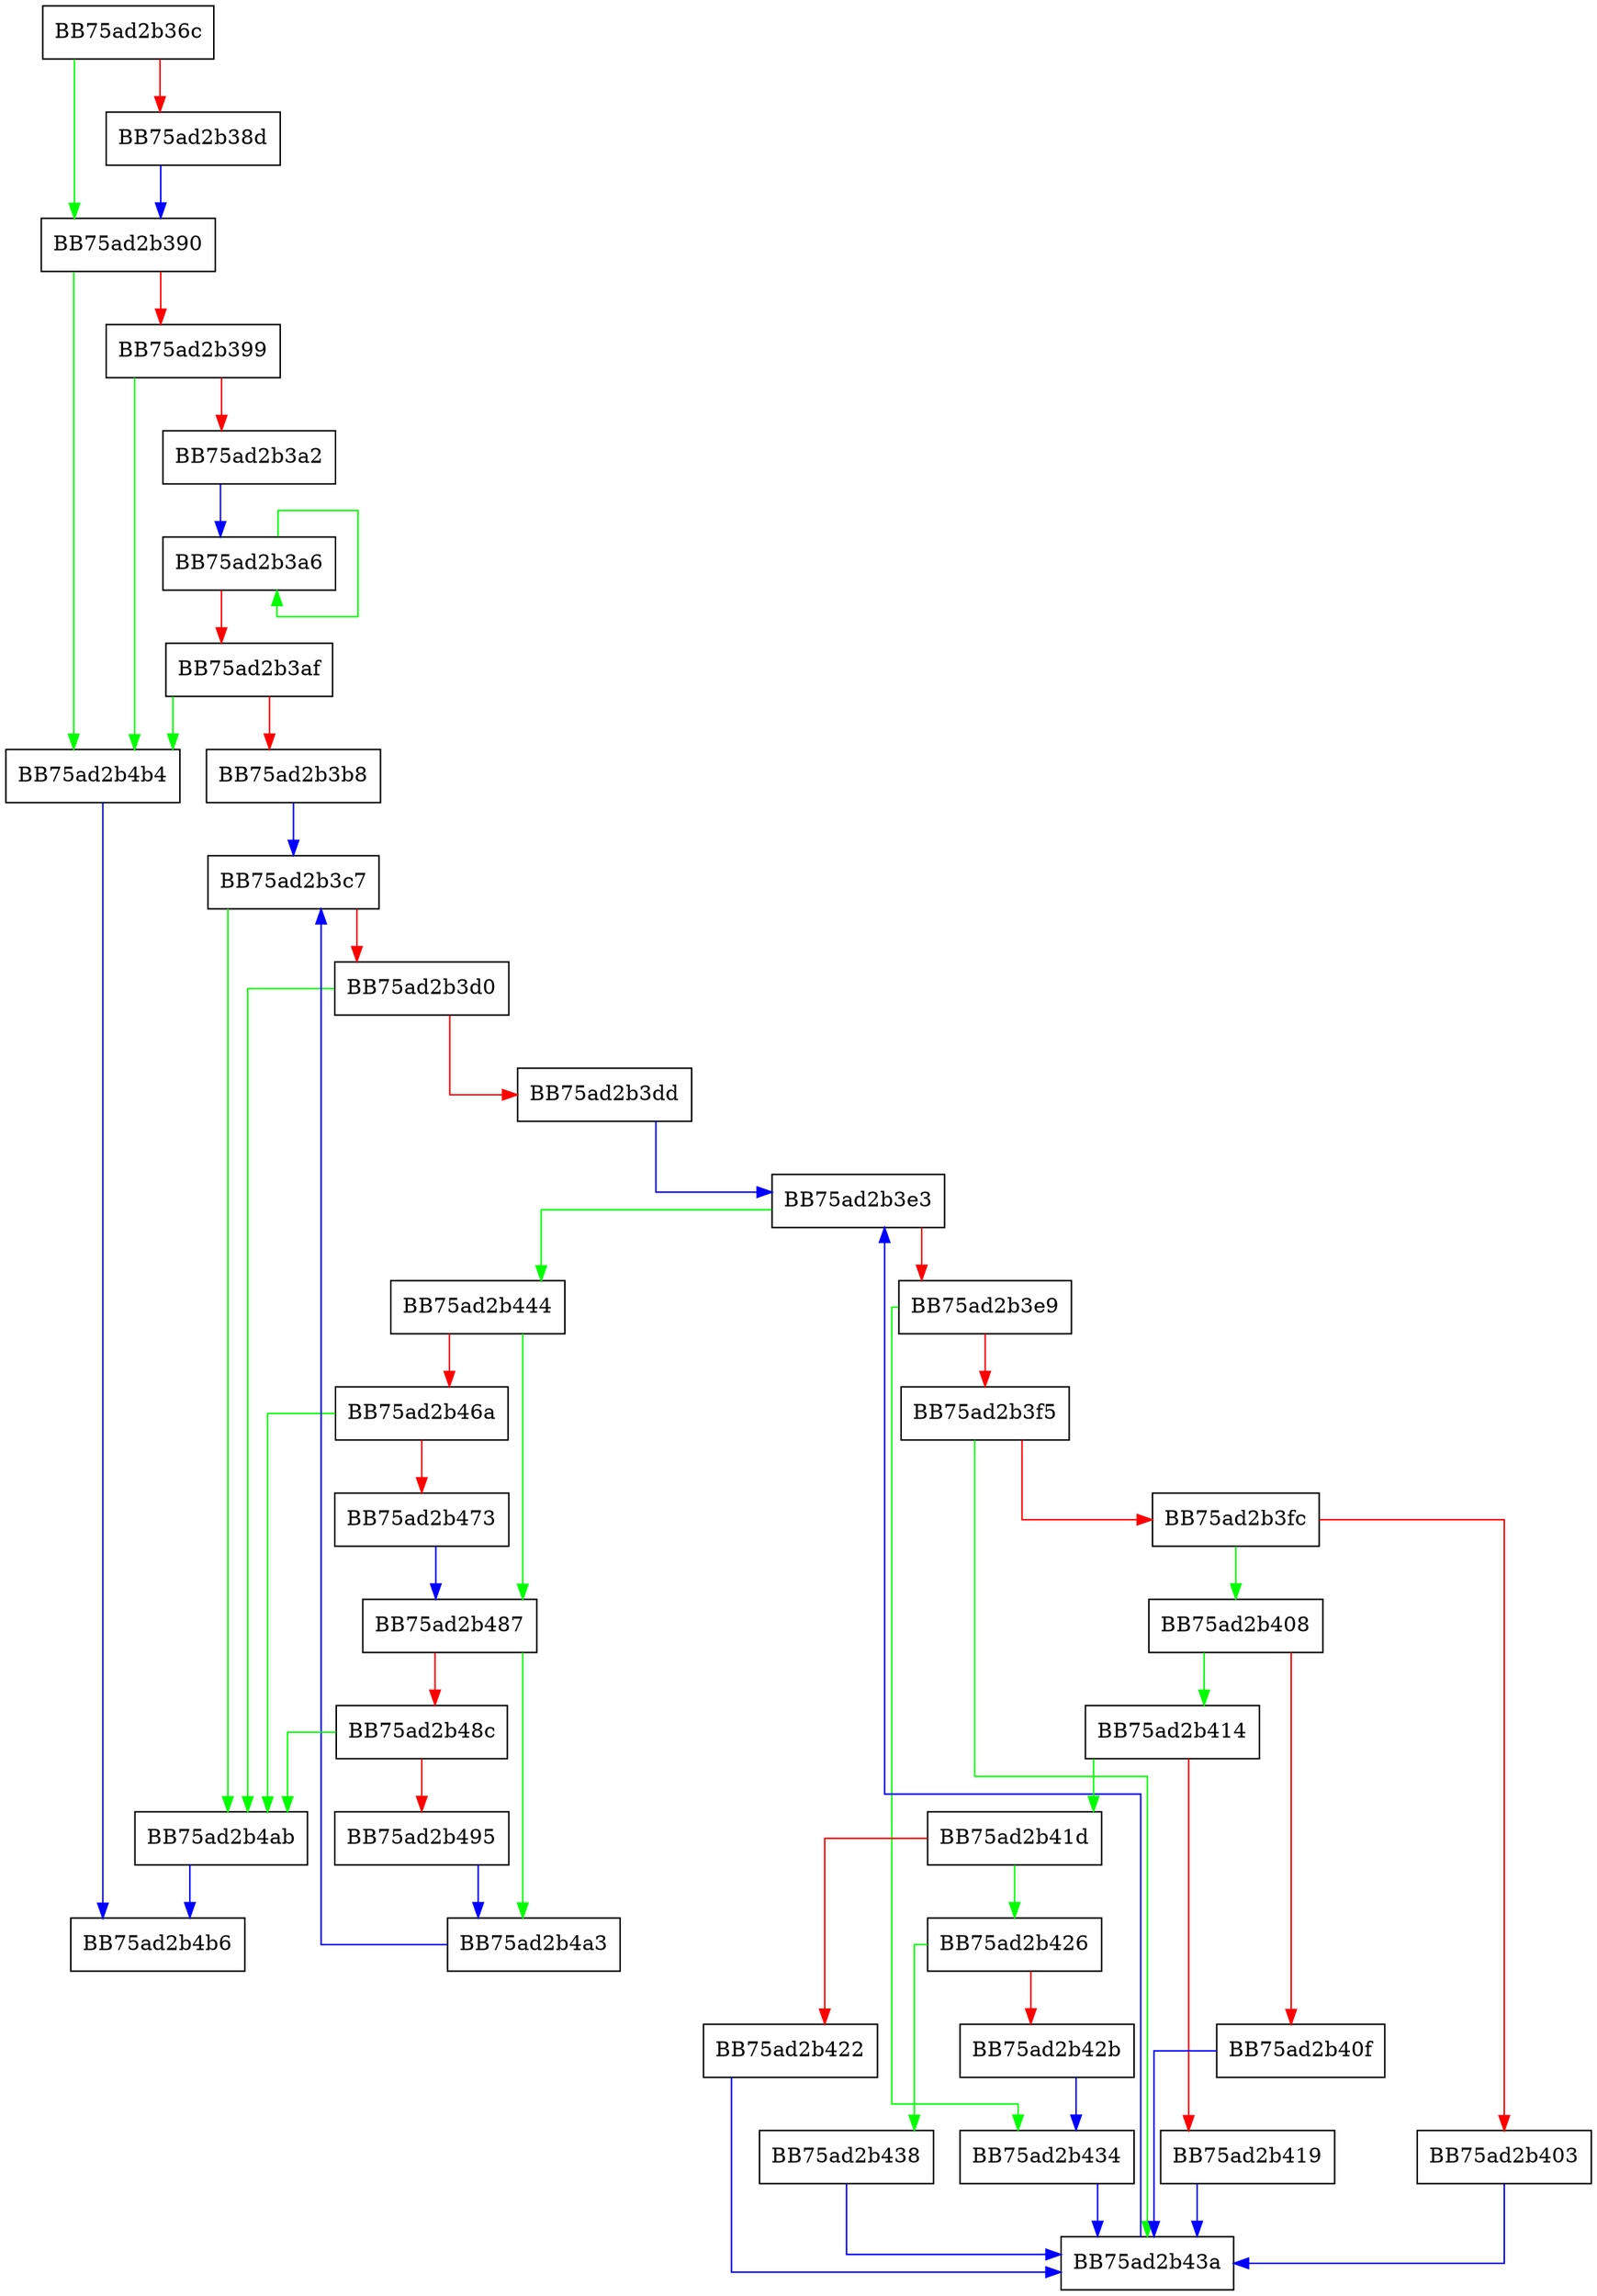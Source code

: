 digraph DecodeB {
  node [shape="box"];
  graph [splines=ortho];
  BB75ad2b36c -> BB75ad2b390 [color="green"];
  BB75ad2b36c -> BB75ad2b38d [color="red"];
  BB75ad2b38d -> BB75ad2b390 [color="blue"];
  BB75ad2b390 -> BB75ad2b4b4 [color="green"];
  BB75ad2b390 -> BB75ad2b399 [color="red"];
  BB75ad2b399 -> BB75ad2b4b4 [color="green"];
  BB75ad2b399 -> BB75ad2b3a2 [color="red"];
  BB75ad2b3a2 -> BB75ad2b3a6 [color="blue"];
  BB75ad2b3a6 -> BB75ad2b3a6 [color="green"];
  BB75ad2b3a6 -> BB75ad2b3af [color="red"];
  BB75ad2b3af -> BB75ad2b4b4 [color="green"];
  BB75ad2b3af -> BB75ad2b3b8 [color="red"];
  BB75ad2b3b8 -> BB75ad2b3c7 [color="blue"];
  BB75ad2b3c7 -> BB75ad2b4ab [color="green"];
  BB75ad2b3c7 -> BB75ad2b3d0 [color="red"];
  BB75ad2b3d0 -> BB75ad2b4ab [color="green"];
  BB75ad2b3d0 -> BB75ad2b3dd [color="red"];
  BB75ad2b3dd -> BB75ad2b3e3 [color="blue"];
  BB75ad2b3e3 -> BB75ad2b444 [color="green"];
  BB75ad2b3e3 -> BB75ad2b3e9 [color="red"];
  BB75ad2b3e9 -> BB75ad2b434 [color="green"];
  BB75ad2b3e9 -> BB75ad2b3f5 [color="red"];
  BB75ad2b3f5 -> BB75ad2b43a [color="green"];
  BB75ad2b3f5 -> BB75ad2b3fc [color="red"];
  BB75ad2b3fc -> BB75ad2b408 [color="green"];
  BB75ad2b3fc -> BB75ad2b403 [color="red"];
  BB75ad2b403 -> BB75ad2b43a [color="blue"];
  BB75ad2b408 -> BB75ad2b414 [color="green"];
  BB75ad2b408 -> BB75ad2b40f [color="red"];
  BB75ad2b40f -> BB75ad2b43a [color="blue"];
  BB75ad2b414 -> BB75ad2b41d [color="green"];
  BB75ad2b414 -> BB75ad2b419 [color="red"];
  BB75ad2b419 -> BB75ad2b43a [color="blue"];
  BB75ad2b41d -> BB75ad2b426 [color="green"];
  BB75ad2b41d -> BB75ad2b422 [color="red"];
  BB75ad2b422 -> BB75ad2b43a [color="blue"];
  BB75ad2b426 -> BB75ad2b438 [color="green"];
  BB75ad2b426 -> BB75ad2b42b [color="red"];
  BB75ad2b42b -> BB75ad2b434 [color="blue"];
  BB75ad2b434 -> BB75ad2b43a [color="blue"];
  BB75ad2b438 -> BB75ad2b43a [color="blue"];
  BB75ad2b43a -> BB75ad2b3e3 [color="blue"];
  BB75ad2b444 -> BB75ad2b487 [color="green"];
  BB75ad2b444 -> BB75ad2b46a [color="red"];
  BB75ad2b46a -> BB75ad2b4ab [color="green"];
  BB75ad2b46a -> BB75ad2b473 [color="red"];
  BB75ad2b473 -> BB75ad2b487 [color="blue"];
  BB75ad2b487 -> BB75ad2b4a3 [color="green"];
  BB75ad2b487 -> BB75ad2b48c [color="red"];
  BB75ad2b48c -> BB75ad2b4ab [color="green"];
  BB75ad2b48c -> BB75ad2b495 [color="red"];
  BB75ad2b495 -> BB75ad2b4a3 [color="blue"];
  BB75ad2b4a3 -> BB75ad2b3c7 [color="blue"];
  BB75ad2b4ab -> BB75ad2b4b6 [color="blue"];
  BB75ad2b4b4 -> BB75ad2b4b6 [color="blue"];
}